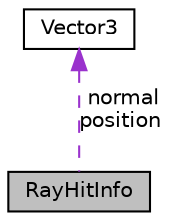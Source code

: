 digraph "RayHitInfo"
{
 // LATEX_PDF_SIZE
  edge [fontname="Helvetica",fontsize="10",labelfontname="Helvetica",labelfontsize="10"];
  node [fontname="Helvetica",fontsize="10",shape=record];
  Node1 [label="RayHitInfo",height=0.2,width=0.4,color="black", fillcolor="grey75", style="filled", fontcolor="black",tooltip=" "];
  Node2 -> Node1 [dir="back",color="darkorchid3",fontsize="10",style="dashed",label=" normal\nposition" ,fontname="Helvetica"];
  Node2 [label="Vector3",height=0.2,width=0.4,color="black", fillcolor="white", style="filled",URL="$struct_vector3.html",tooltip=" "];
}
